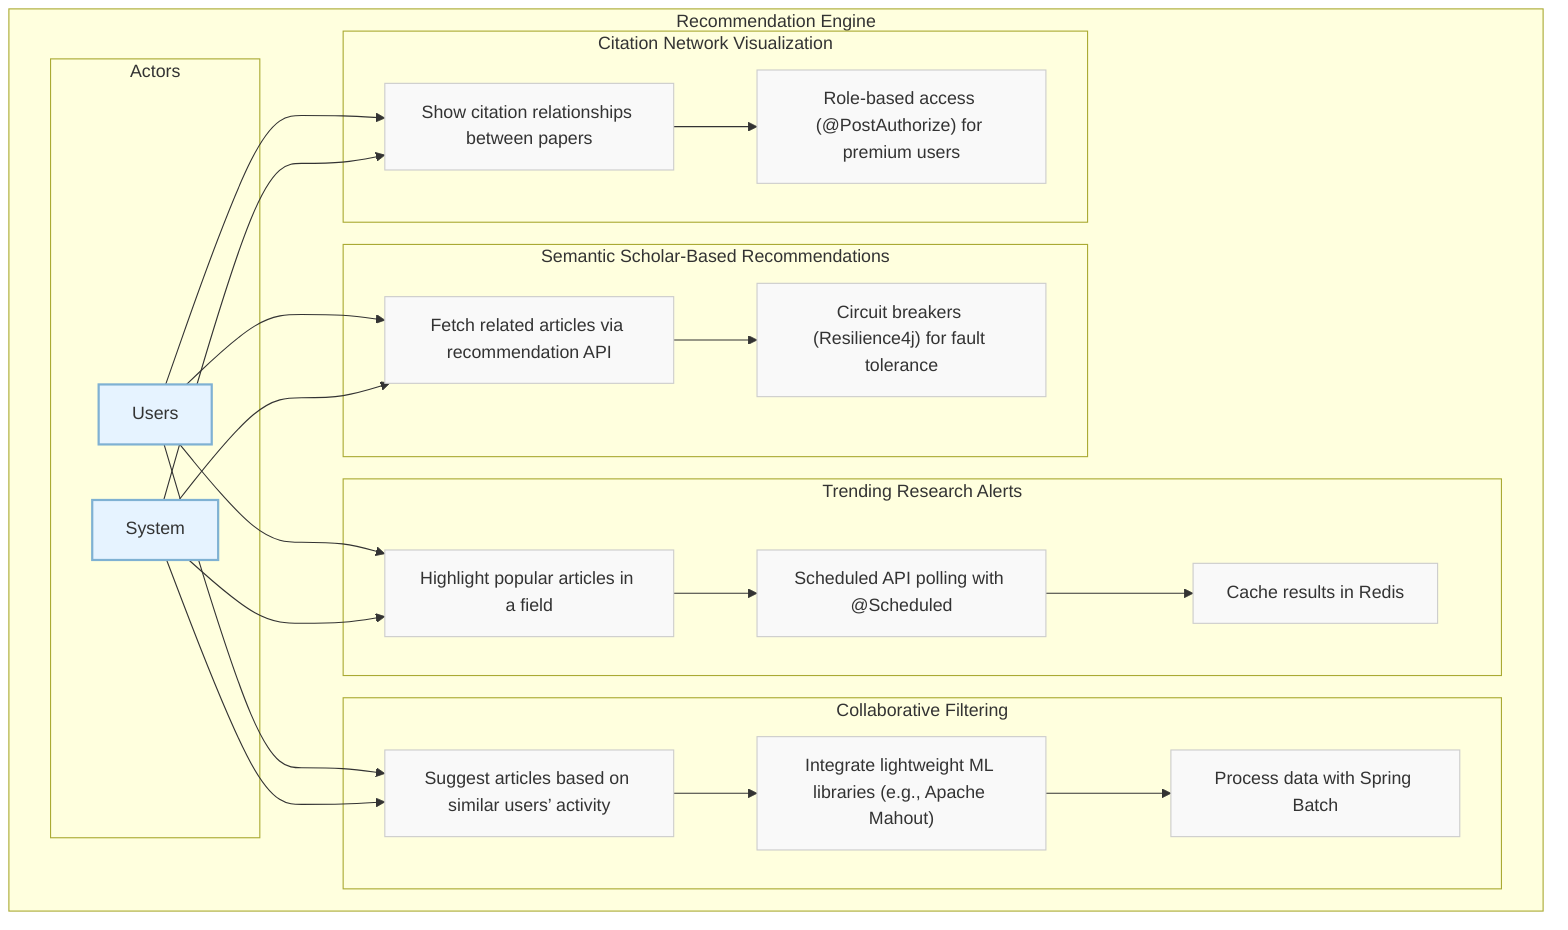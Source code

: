 flowchart TB
    subgraph "Recommendation Engine"
        subgraph "Actors"
            users["Users"]
            system["System"]
        end
        
        subgraph "Semantic Scholar-Based Recommendations"
            SSR1["Fetch related articles via recommendation API"]
            SSR2["Circuit breakers (Resilience4j) for fault tolerance"]
            SSR1 --> SSR2
        end
        
        subgraph "Trending Research Alerts"
            TRA1["Highlight popular articles in a field"]
            TRA2["Scheduled API polling with @Scheduled"]
            TRA3["Cache results in Redis"]
            TRA1 --> TRA2
            TRA2 --> TRA3
        end

        subgraph "Collaborative Filtering"
            CF1["Suggest articles based on similar users’ activity"]
            CF2["Integrate lightweight ML libraries (e.g., Apache Mahout)"]
            CF3["Process data with Spring Batch"]
            CF1 --> CF2
            CF2 --> CF3
        end

        subgraph "Citation Network Visualization"
            CNV1["Show citation relationships between papers"]
            CNV2["Role-based access (@PostAuthorize) for premium users"]
            CNV1 --> CNV2
        end
    end
    
    %% Connections
    users --> SSR1
    users --> TRA1
    users --> CF1
    users --> CNV1
    system --> SSR1
    system --> TRA1
    system --> CF1
    system --> CNV1

    classDef section fill:#e6f3ff,stroke:#7fb1d3,stroke-width:2px
    classDef component fill:#f9f9f9,stroke:#ccc,stroke-width:1px

    class users,system section
    class SSR1,SSR2,TRA1,TRA2,TRA3,CF1,CF2,CF3,CNV1,CNV2 component